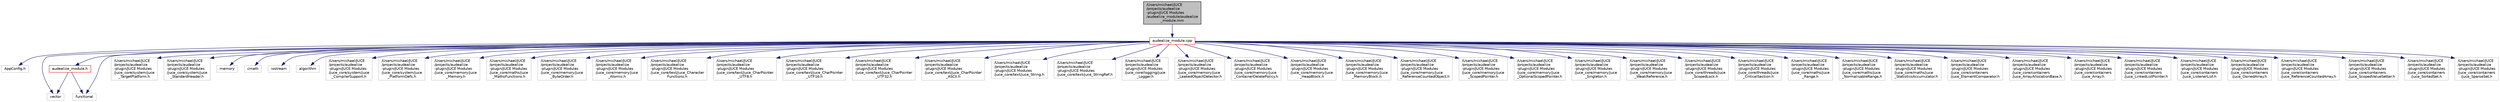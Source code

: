 digraph "/Users/michael/JUCE/projects/audealize-plugin/JUCE Modules/audealize_module/audealize_module.mm"
{
  edge [fontname="Helvetica",fontsize="10",labelfontname="Helvetica",labelfontsize="10"];
  node [fontname="Helvetica",fontsize="10",shape=record];
  Node1 [label="/Users/michael/JUCE\l/projects/audealize\l-plugin/JUCE Modules\l/audealize_module/audealize\l_module.mm",height=0.2,width=0.4,color="black", fillcolor="grey75", style="filled", fontcolor="black"];
  Node1 -> Node2 [color="midnightblue",fontsize="10",style="solid",fontname="Helvetica"];
  Node2 [label="audealize_module.cpp",height=0.2,width=0.4,color="red", fillcolor="white", style="filled",URL="$audealize__module_8cpp.html"];
  Node2 -> Node3 [color="midnightblue",fontsize="10",style="solid",fontname="Helvetica"];
  Node3 [label="AppConfig.h",height=0.2,width=0.4,color="grey75", fillcolor="white", style="filled"];
  Node2 -> Node4 [color="midnightblue",fontsize="10",style="solid",fontname="Helvetica"];
  Node4 [label="audealize_module.h",height=0.2,width=0.4,color="red", fillcolor="white", style="filled",URL="$audealize__module_8h.html"];
  Node4 -> Node5 [color="midnightblue",fontsize="10",style="solid",fontname="Helvetica"];
  Node5 [label="vector",height=0.2,width=0.4,color="grey75", fillcolor="white", style="filled"];
  Node4 -> Node6 [color="midnightblue",fontsize="10",style="solid",fontname="Helvetica"];
  Node6 [label="functional",height=0.2,width=0.4,color="grey75", fillcolor="white", style="filled"];
  Node2 -> Node7 [color="midnightblue",fontsize="10",style="solid",fontname="Helvetica"];
  Node7 [label="/Users/michael/JUCE\l/projects/audealize\l-plugin/JUCE Modules\l/juce_core/system/juce\l_TargetPlatform.h",height=0.2,width=0.4,color="grey75", fillcolor="white", style="filled"];
  Node2 -> Node8 [color="midnightblue",fontsize="10",style="solid",fontname="Helvetica"];
  Node8 [label="/Users/michael/JUCE\l/projects/audealize\l-plugin/JUCE Modules\l/juce_core/system/juce\l_StandardHeader.h",height=0.2,width=0.4,color="grey75", fillcolor="white", style="filled"];
  Node2 -> Node9 [color="midnightblue",fontsize="10",style="solid",fontname="Helvetica"];
  Node9 [label="memory",height=0.2,width=0.4,color="grey75", fillcolor="white", style="filled"];
  Node2 -> Node10 [color="midnightblue",fontsize="10",style="solid",fontname="Helvetica"];
  Node10 [label="cmath",height=0.2,width=0.4,color="grey75", fillcolor="white", style="filled"];
  Node2 -> Node5 [color="midnightblue",fontsize="10",style="solid",fontname="Helvetica"];
  Node2 -> Node11 [color="midnightblue",fontsize="10",style="solid",fontname="Helvetica"];
  Node11 [label="iostream",height=0.2,width=0.4,color="grey75", fillcolor="white", style="filled"];
  Node2 -> Node6 [color="midnightblue",fontsize="10",style="solid",fontname="Helvetica"];
  Node2 -> Node12 [color="midnightblue",fontsize="10",style="solid",fontname="Helvetica"];
  Node12 [label="algorithm",height=0.2,width=0.4,color="grey75", fillcolor="white", style="filled"];
  Node2 -> Node13 [color="midnightblue",fontsize="10",style="solid",fontname="Helvetica"];
  Node13 [label="/Users/michael/JUCE\l/projects/audealize\l-plugin/JUCE Modules\l/juce_core/system/juce\l_CompilerSupport.h",height=0.2,width=0.4,color="grey75", fillcolor="white", style="filled"];
  Node2 -> Node14 [color="midnightblue",fontsize="10",style="solid",fontname="Helvetica"];
  Node14 [label="/Users/michael/JUCE\l/projects/audealize\l-plugin/JUCE Modules\l/juce_core/system/juce\l_PlatformDefs.h",height=0.2,width=0.4,color="grey75", fillcolor="white", style="filled"];
  Node2 -> Node15 [color="midnightblue",fontsize="10",style="solid",fontname="Helvetica"];
  Node15 [label="/Users/michael/JUCE\l/projects/audealize\l-plugin/JUCE Modules\l/juce_core/memory/juce\l_Memory.h",height=0.2,width=0.4,color="grey75", fillcolor="white", style="filled"];
  Node2 -> Node16 [color="midnightblue",fontsize="10",style="solid",fontname="Helvetica"];
  Node16 [label="/Users/michael/JUCE\l/projects/audealize\l-plugin/JUCE Modules\l/juce_core/maths/juce\l_MathsFunctions.h",height=0.2,width=0.4,color="grey75", fillcolor="white", style="filled"];
  Node2 -> Node17 [color="midnightblue",fontsize="10",style="solid",fontname="Helvetica"];
  Node17 [label="/Users/michael/JUCE\l/projects/audealize\l-plugin/JUCE Modules\l/juce_core/memory/juce\l_ByteOrder.h",height=0.2,width=0.4,color="grey75", fillcolor="white", style="filled"];
  Node2 -> Node18 [color="midnightblue",fontsize="10",style="solid",fontname="Helvetica"];
  Node18 [label="/Users/michael/JUCE\l/projects/audealize\l-plugin/JUCE Modules\l/juce_core/memory/juce\l_Atomic.h",height=0.2,width=0.4,color="grey75", fillcolor="white", style="filled"];
  Node2 -> Node19 [color="midnightblue",fontsize="10",style="solid",fontname="Helvetica"];
  Node19 [label="/Users/michael/JUCE\l/projects/audealize\l-plugin/JUCE Modules\l/juce_core/text/juce_Character\lFunctions.h",height=0.2,width=0.4,color="grey75", fillcolor="white", style="filled"];
  Node2 -> Node20 [color="midnightblue",fontsize="10",style="solid",fontname="Helvetica"];
  Node20 [label="/Users/michael/JUCE\l/projects/audealize\l-plugin/JUCE Modules\l/juce_core/text/juce_CharPointer\l_UTF8.h",height=0.2,width=0.4,color="grey75", fillcolor="white", style="filled"];
  Node2 -> Node21 [color="midnightblue",fontsize="10",style="solid",fontname="Helvetica"];
  Node21 [label="/Users/michael/JUCE\l/projects/audealize\l-plugin/JUCE Modules\l/juce_core/text/juce_CharPointer\l_UTF16.h",height=0.2,width=0.4,color="grey75", fillcolor="white", style="filled"];
  Node2 -> Node22 [color="midnightblue",fontsize="10",style="solid",fontname="Helvetica"];
  Node22 [label="/Users/michael/JUCE\l/projects/audealize\l-plugin/JUCE Modules\l/juce_core/text/juce_CharPointer\l_UTF32.h",height=0.2,width=0.4,color="grey75", fillcolor="white", style="filled"];
  Node2 -> Node23 [color="midnightblue",fontsize="10",style="solid",fontname="Helvetica"];
  Node23 [label="/Users/michael/JUCE\l/projects/audealize\l-plugin/JUCE Modules\l/juce_core/text/juce_CharPointer\l_ASCII.h",height=0.2,width=0.4,color="grey75", fillcolor="white", style="filled"];
  Node2 -> Node24 [color="midnightblue",fontsize="10",style="solid",fontname="Helvetica"];
  Node24 [label="/Users/michael/JUCE\l/projects/audealize\l-plugin/JUCE Modules\l/juce_core/text/juce_String.h",height=0.2,width=0.4,color="grey75", fillcolor="white", style="filled"];
  Node2 -> Node25 [color="midnightblue",fontsize="10",style="solid",fontname="Helvetica"];
  Node25 [label="/Users/michael/JUCE\l/projects/audealize\l-plugin/JUCE Modules\l/juce_core/text/juce_StringRef.h",height=0.2,width=0.4,color="grey75", fillcolor="white", style="filled"];
  Node2 -> Node26 [color="midnightblue",fontsize="10",style="solid",fontname="Helvetica"];
  Node26 [label="/Users/michael/JUCE\l/projects/audealize\l-plugin/JUCE Modules\l/juce_core/logging/juce\l_Logger.h",height=0.2,width=0.4,color="grey75", fillcolor="white", style="filled"];
  Node2 -> Node27 [color="midnightblue",fontsize="10",style="solid",fontname="Helvetica"];
  Node27 [label="/Users/michael/JUCE\l/projects/audealize\l-plugin/JUCE Modules\l/juce_core/memory/juce\l_LeakedObjectDetector.h",height=0.2,width=0.4,color="grey75", fillcolor="white", style="filled"];
  Node2 -> Node28 [color="midnightblue",fontsize="10",style="solid",fontname="Helvetica"];
  Node28 [label="/Users/michael/JUCE\l/projects/audealize\l-plugin/JUCE Modules\l/juce_core/memory/juce\l_ContainerDeletePolicy.h",height=0.2,width=0.4,color="grey75", fillcolor="white", style="filled"];
  Node2 -> Node29 [color="midnightblue",fontsize="10",style="solid",fontname="Helvetica"];
  Node29 [label="/Users/michael/JUCE\l/projects/audealize\l-plugin/JUCE Modules\l/juce_core/memory/juce\l_HeapBlock.h",height=0.2,width=0.4,color="grey75", fillcolor="white", style="filled"];
  Node2 -> Node30 [color="midnightblue",fontsize="10",style="solid",fontname="Helvetica"];
  Node30 [label="/Users/michael/JUCE\l/projects/audealize\l-plugin/JUCE Modules\l/juce_core/memory/juce\l_MemoryBlock.h",height=0.2,width=0.4,color="grey75", fillcolor="white", style="filled"];
  Node2 -> Node31 [color="midnightblue",fontsize="10",style="solid",fontname="Helvetica"];
  Node31 [label="/Users/michael/JUCE\l/projects/audealize\l-plugin/JUCE Modules\l/juce_core/memory/juce\l_ReferenceCountedObject.h",height=0.2,width=0.4,color="grey75", fillcolor="white", style="filled"];
  Node2 -> Node32 [color="midnightblue",fontsize="10",style="solid",fontname="Helvetica"];
  Node32 [label="/Users/michael/JUCE\l/projects/audealize\l-plugin/JUCE Modules\l/juce_core/memory/juce\l_ScopedPointer.h",height=0.2,width=0.4,color="grey75", fillcolor="white", style="filled"];
  Node2 -> Node33 [color="midnightblue",fontsize="10",style="solid",fontname="Helvetica"];
  Node33 [label="/Users/michael/JUCE\l/projects/audealize\l-plugin/JUCE Modules\l/juce_core/memory/juce\l_OptionalScopedPointer.h",height=0.2,width=0.4,color="grey75", fillcolor="white", style="filled"];
  Node2 -> Node34 [color="midnightblue",fontsize="10",style="solid",fontname="Helvetica"];
  Node34 [label="/Users/michael/JUCE\l/projects/audealize\l-plugin/JUCE Modules\l/juce_core/memory/juce\l_Singleton.h",height=0.2,width=0.4,color="grey75", fillcolor="white", style="filled"];
  Node2 -> Node35 [color="midnightblue",fontsize="10",style="solid",fontname="Helvetica"];
  Node35 [label="/Users/michael/JUCE\l/projects/audealize\l-plugin/JUCE Modules\l/juce_core/memory/juce\l_WeakReference.h",height=0.2,width=0.4,color="grey75", fillcolor="white", style="filled"];
  Node2 -> Node36 [color="midnightblue",fontsize="10",style="solid",fontname="Helvetica"];
  Node36 [label="/Users/michael/JUCE\l/projects/audealize\l-plugin/JUCE Modules\l/juce_core/threads/juce\l_ScopedLock.h",height=0.2,width=0.4,color="grey75", fillcolor="white", style="filled"];
  Node2 -> Node37 [color="midnightblue",fontsize="10",style="solid",fontname="Helvetica"];
  Node37 [label="/Users/michael/JUCE\l/projects/audealize\l-plugin/JUCE Modules\l/juce_core/threads/juce\l_CriticalSection.h",height=0.2,width=0.4,color="grey75", fillcolor="white", style="filled"];
  Node2 -> Node38 [color="midnightblue",fontsize="10",style="solid",fontname="Helvetica"];
  Node38 [label="/Users/michael/JUCE\l/projects/audealize\l-plugin/JUCE Modules\l/juce_core/maths/juce\l_Range.h",height=0.2,width=0.4,color="grey75", fillcolor="white", style="filled"];
  Node2 -> Node39 [color="midnightblue",fontsize="10",style="solid",fontname="Helvetica"];
  Node39 [label="/Users/michael/JUCE\l/projects/audealize\l-plugin/JUCE Modules\l/juce_core/maths/juce\l_NormalisableRange.h",height=0.2,width=0.4,color="grey75", fillcolor="white", style="filled"];
  Node2 -> Node40 [color="midnightblue",fontsize="10",style="solid",fontname="Helvetica"];
  Node40 [label="/Users/michael/JUCE\l/projects/audealize\l-plugin/JUCE Modules\l/juce_core/maths/juce\l_StatisticsAccumulator.h",height=0.2,width=0.4,color="grey75", fillcolor="white", style="filled"];
  Node2 -> Node41 [color="midnightblue",fontsize="10",style="solid",fontname="Helvetica"];
  Node41 [label="/Users/michael/JUCE\l/projects/audealize\l-plugin/JUCE Modules\l/juce_core/containers\l/juce_ElementComparator.h",height=0.2,width=0.4,color="grey75", fillcolor="white", style="filled"];
  Node2 -> Node42 [color="midnightblue",fontsize="10",style="solid",fontname="Helvetica"];
  Node42 [label="/Users/michael/JUCE\l/projects/audealize\l-plugin/JUCE Modules\l/juce_core/containers\l/juce_ArrayAllocationBase.h",height=0.2,width=0.4,color="grey75", fillcolor="white", style="filled"];
  Node2 -> Node43 [color="midnightblue",fontsize="10",style="solid",fontname="Helvetica"];
  Node43 [label="/Users/michael/JUCE\l/projects/audealize\l-plugin/JUCE Modules\l/juce_core/containers\l/juce_Array.h",height=0.2,width=0.4,color="grey75", fillcolor="white", style="filled"];
  Node2 -> Node44 [color="midnightblue",fontsize="10",style="solid",fontname="Helvetica"];
  Node44 [label="/Users/michael/JUCE\l/projects/audealize\l-plugin/JUCE Modules\l/juce_core/containers\l/juce_LinkedListPointer.h",height=0.2,width=0.4,color="grey75", fillcolor="white", style="filled"];
  Node2 -> Node45 [color="midnightblue",fontsize="10",style="solid",fontname="Helvetica"];
  Node45 [label="/Users/michael/JUCE\l/projects/audealize\l-plugin/JUCE Modules\l/juce_core/containers\l/juce_ListenerList.h",height=0.2,width=0.4,color="grey75", fillcolor="white", style="filled"];
  Node2 -> Node46 [color="midnightblue",fontsize="10",style="solid",fontname="Helvetica"];
  Node46 [label="/Users/michael/JUCE\l/projects/audealize\l-plugin/JUCE Modules\l/juce_core/containers\l/juce_OwnedArray.h",height=0.2,width=0.4,color="grey75", fillcolor="white", style="filled"];
  Node2 -> Node47 [color="midnightblue",fontsize="10",style="solid",fontname="Helvetica"];
  Node47 [label="/Users/michael/JUCE\l/projects/audealize\l-plugin/JUCE Modules\l/juce_core/containers\l/juce_ReferenceCountedArray.h",height=0.2,width=0.4,color="grey75", fillcolor="white", style="filled"];
  Node2 -> Node48 [color="midnightblue",fontsize="10",style="solid",fontname="Helvetica"];
  Node48 [label="/Users/michael/JUCE\l/projects/audealize\l-plugin/JUCE Modules\l/juce_core/containers\l/juce_ScopedValueSetter.h",height=0.2,width=0.4,color="grey75", fillcolor="white", style="filled"];
  Node2 -> Node49 [color="midnightblue",fontsize="10",style="solid",fontname="Helvetica"];
  Node49 [label="/Users/michael/JUCE\l/projects/audealize\l-plugin/JUCE Modules\l/juce_core/containers\l/juce_SortedSet.h",height=0.2,width=0.4,color="grey75", fillcolor="white", style="filled"];
  Node2 -> Node50 [color="midnightblue",fontsize="10",style="solid",fontname="Helvetica"];
  Node50 [label="/Users/michael/JUCE\l/projects/audealize\l-plugin/JUCE Modules\l/juce_core/containers\l/juce_SparseSet.h",height=0.2,width=0.4,color="grey75", fillcolor="white", style="filled"];
}

